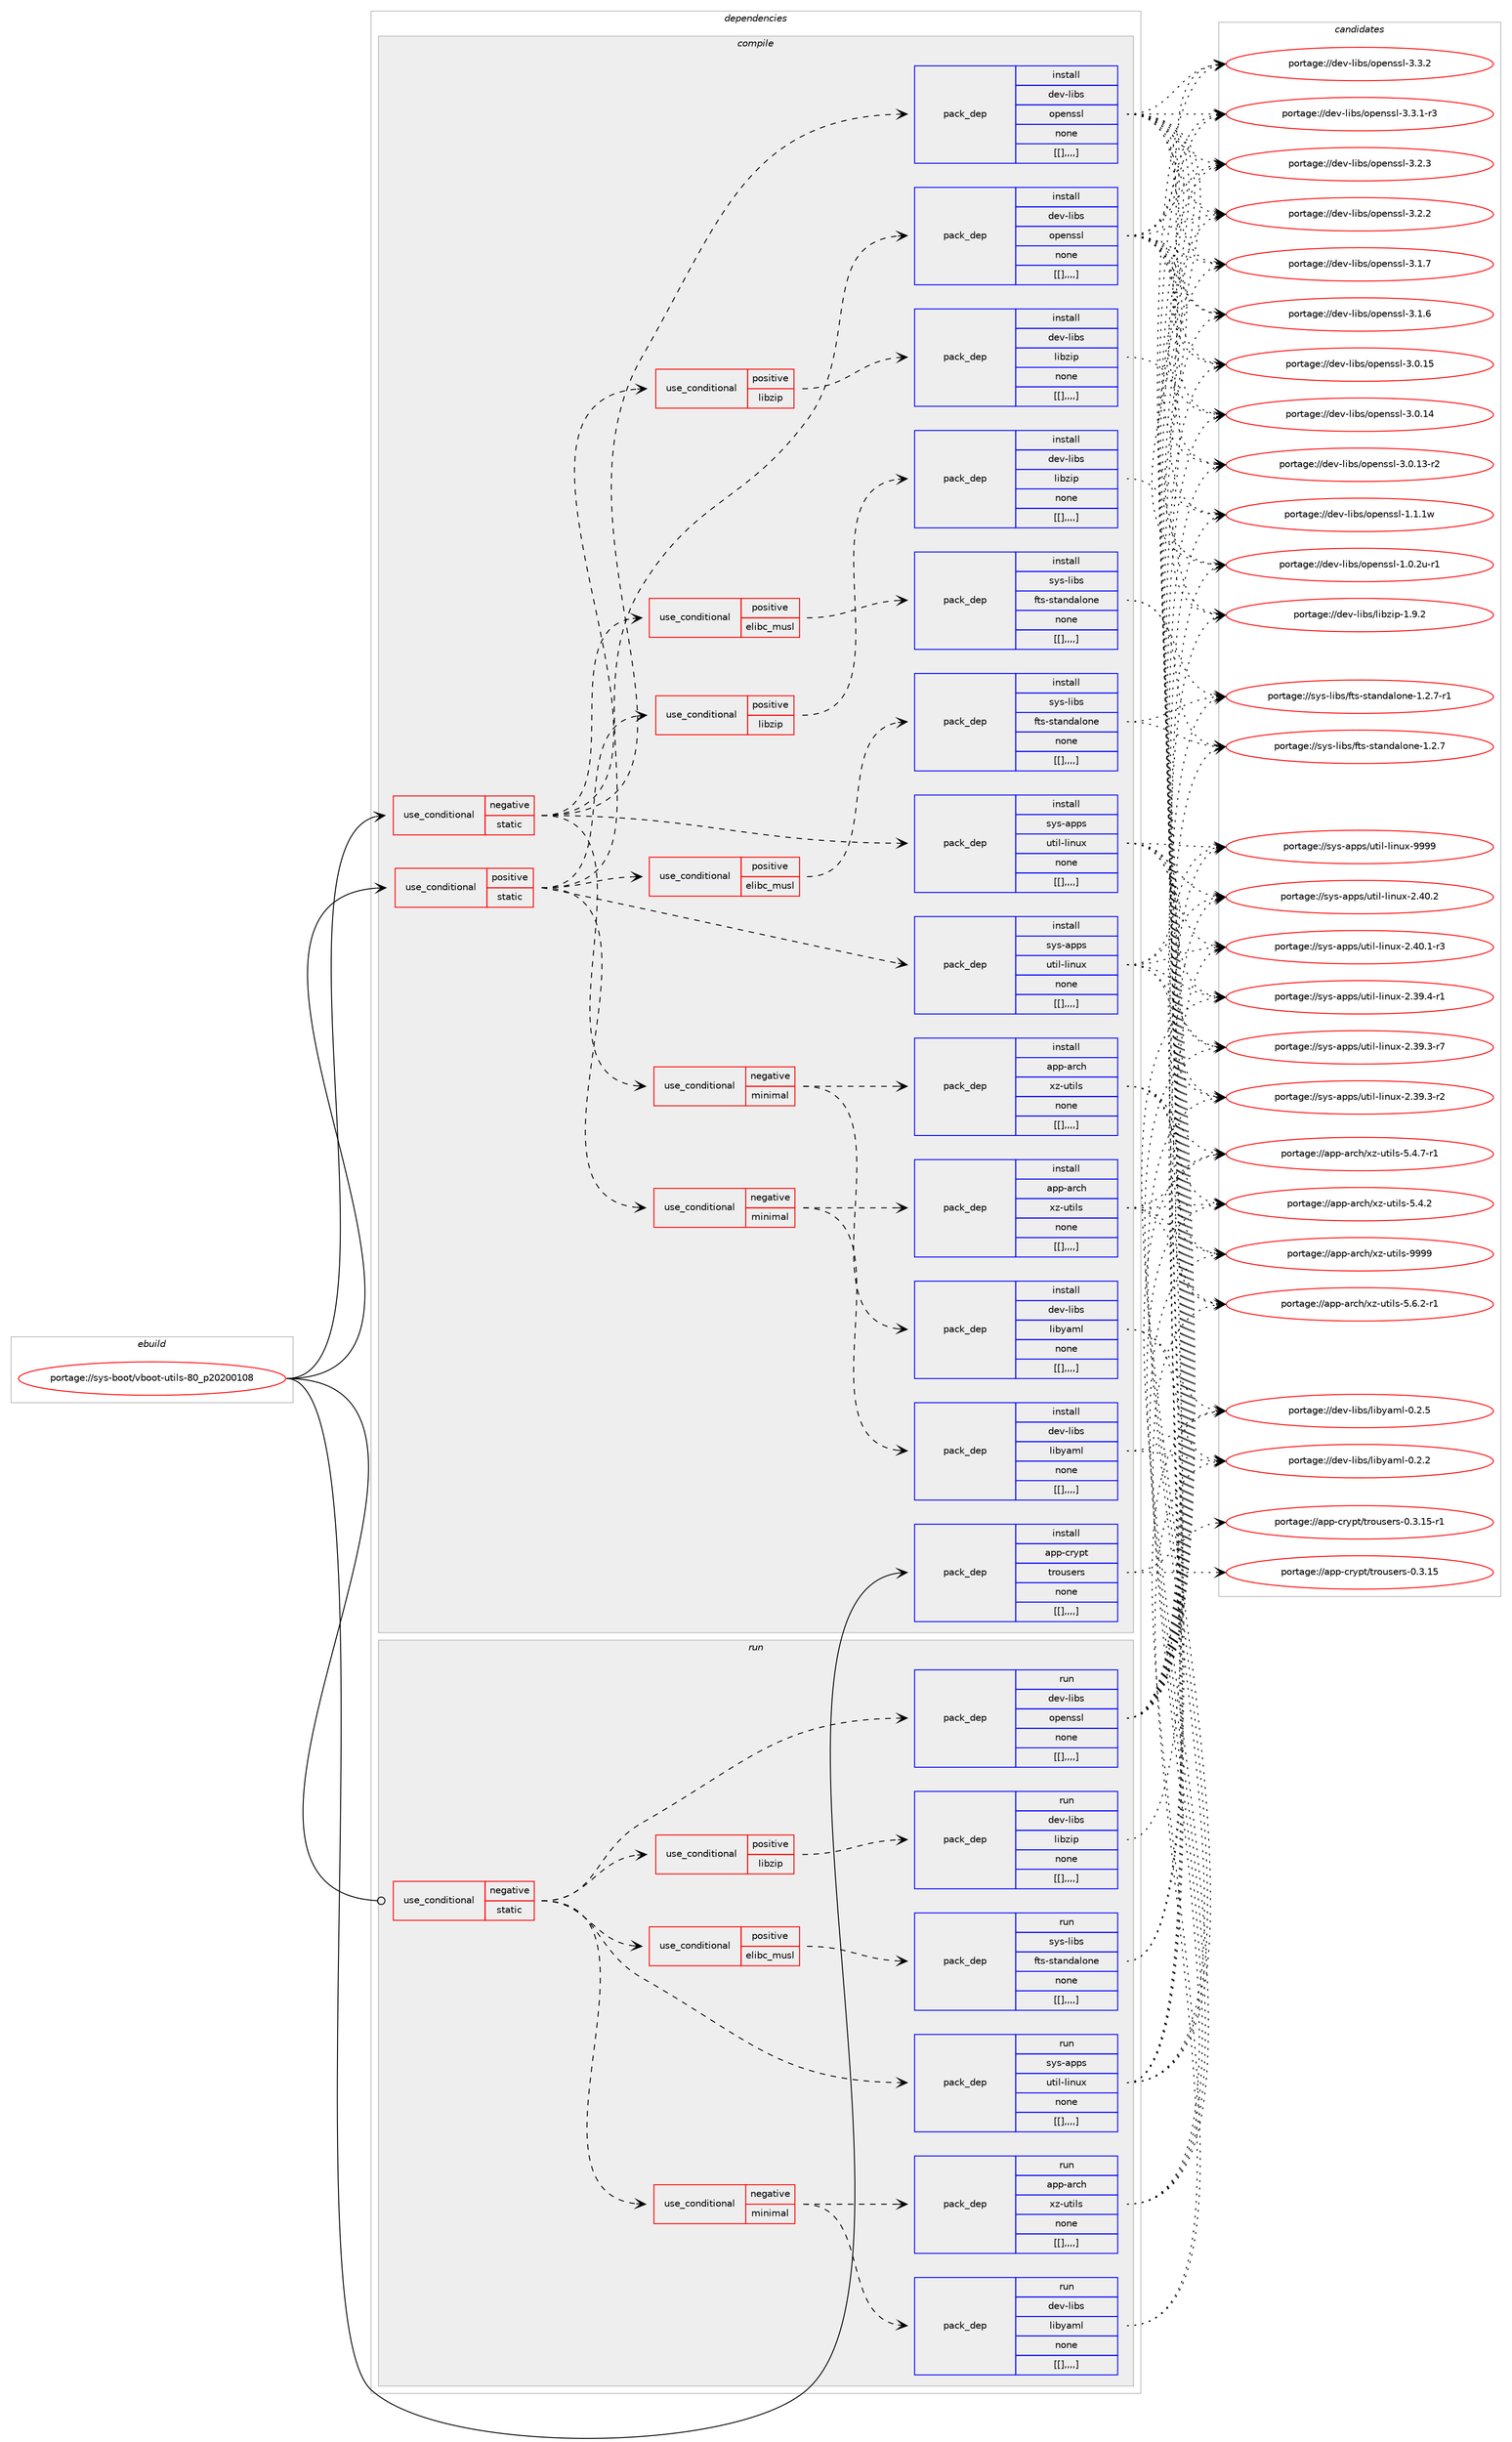 digraph prolog {

# *************
# Graph options
# *************

newrank=true;
concentrate=true;
compound=true;
graph [rankdir=LR,fontname=Helvetica,fontsize=10,ranksep=1.5];#, ranksep=2.5, nodesep=0.2];
edge  [arrowhead=vee];
node  [fontname=Helvetica,fontsize=10];

# **********
# The ebuild
# **********

subgraph cluster_leftcol {
color=gray;
label=<<i>ebuild</i>>;
id [label="portage://sys-boot/vboot-utils-80_p20200108", color=red, width=4, href="../sys-boot/vboot-utils-80_p20200108.svg"];
}

# ****************
# The dependencies
# ****************

subgraph cluster_midcol {
color=gray;
label=<<i>dependencies</i>>;
subgraph cluster_compile {
fillcolor="#eeeeee";
style=filled;
label=<<i>compile</i>>;
subgraph cond118277 {
dependency440549 [label=<<TABLE BORDER="0" CELLBORDER="1" CELLSPACING="0" CELLPADDING="4"><TR><TD ROWSPAN="3" CELLPADDING="10">use_conditional</TD></TR><TR><TD>negative</TD></TR><TR><TD>static</TD></TR></TABLE>>, shape=none, color=red];
subgraph cond118278 {
dependency440550 [label=<<TABLE BORDER="0" CELLBORDER="1" CELLSPACING="0" CELLPADDING="4"><TR><TD ROWSPAN="3" CELLPADDING="10">use_conditional</TD></TR><TR><TD>positive</TD></TR><TR><TD>elibc_musl</TD></TR></TABLE>>, shape=none, color=red];
subgraph pack319311 {
dependency440551 [label=<<TABLE BORDER="0" CELLBORDER="1" CELLSPACING="0" CELLPADDING="4" WIDTH="220"><TR><TD ROWSPAN="6" CELLPADDING="30">pack_dep</TD></TR><TR><TD WIDTH="110">install</TD></TR><TR><TD>sys-libs</TD></TR><TR><TD>fts-standalone</TD></TR><TR><TD>none</TD></TR><TR><TD>[[],,,,]</TD></TR></TABLE>>, shape=none, color=blue];
}
dependency440550:e -> dependency440551:w [weight=20,style="dashed",arrowhead="vee"];
}
dependency440549:e -> dependency440550:w [weight=20,style="dashed",arrowhead="vee"];
subgraph pack319312 {
dependency440552 [label=<<TABLE BORDER="0" CELLBORDER="1" CELLSPACING="0" CELLPADDING="4" WIDTH="220"><TR><TD ROWSPAN="6" CELLPADDING="30">pack_dep</TD></TR><TR><TD WIDTH="110">install</TD></TR><TR><TD>dev-libs</TD></TR><TR><TD>openssl</TD></TR><TR><TD>none</TD></TR><TR><TD>[[],,,,]</TD></TR></TABLE>>, shape=none, color=blue];
}
dependency440549:e -> dependency440552:w [weight=20,style="dashed",arrowhead="vee"];
subgraph cond118279 {
dependency440553 [label=<<TABLE BORDER="0" CELLBORDER="1" CELLSPACING="0" CELLPADDING="4"><TR><TD ROWSPAN="3" CELLPADDING="10">use_conditional</TD></TR><TR><TD>positive</TD></TR><TR><TD>libzip</TD></TR></TABLE>>, shape=none, color=red];
subgraph pack319313 {
dependency440554 [label=<<TABLE BORDER="0" CELLBORDER="1" CELLSPACING="0" CELLPADDING="4" WIDTH="220"><TR><TD ROWSPAN="6" CELLPADDING="30">pack_dep</TD></TR><TR><TD WIDTH="110">install</TD></TR><TR><TD>dev-libs</TD></TR><TR><TD>libzip</TD></TR><TR><TD>none</TD></TR><TR><TD>[[],,,,]</TD></TR></TABLE>>, shape=none, color=blue];
}
dependency440553:e -> dependency440554:w [weight=20,style="dashed",arrowhead="vee"];
}
dependency440549:e -> dependency440553:w [weight=20,style="dashed",arrowhead="vee"];
subgraph pack319314 {
dependency440555 [label=<<TABLE BORDER="0" CELLBORDER="1" CELLSPACING="0" CELLPADDING="4" WIDTH="220"><TR><TD ROWSPAN="6" CELLPADDING="30">pack_dep</TD></TR><TR><TD WIDTH="110">install</TD></TR><TR><TD>sys-apps</TD></TR><TR><TD>util-linux</TD></TR><TR><TD>none</TD></TR><TR><TD>[[],,,,]</TD></TR></TABLE>>, shape=none, color=blue];
}
dependency440549:e -> dependency440555:w [weight=20,style="dashed",arrowhead="vee"];
subgraph cond118280 {
dependency440556 [label=<<TABLE BORDER="0" CELLBORDER="1" CELLSPACING="0" CELLPADDING="4"><TR><TD ROWSPAN="3" CELLPADDING="10">use_conditional</TD></TR><TR><TD>negative</TD></TR><TR><TD>minimal</TD></TR></TABLE>>, shape=none, color=red];
subgraph pack319315 {
dependency440557 [label=<<TABLE BORDER="0" CELLBORDER="1" CELLSPACING="0" CELLPADDING="4" WIDTH="220"><TR><TD ROWSPAN="6" CELLPADDING="30">pack_dep</TD></TR><TR><TD WIDTH="110">install</TD></TR><TR><TD>dev-libs</TD></TR><TR><TD>libyaml</TD></TR><TR><TD>none</TD></TR><TR><TD>[[],,,,]</TD></TR></TABLE>>, shape=none, color=blue];
}
dependency440556:e -> dependency440557:w [weight=20,style="dashed",arrowhead="vee"];
subgraph pack319316 {
dependency440558 [label=<<TABLE BORDER="0" CELLBORDER="1" CELLSPACING="0" CELLPADDING="4" WIDTH="220"><TR><TD ROWSPAN="6" CELLPADDING="30">pack_dep</TD></TR><TR><TD WIDTH="110">install</TD></TR><TR><TD>app-arch</TD></TR><TR><TD>xz-utils</TD></TR><TR><TD>none</TD></TR><TR><TD>[[],,,,]</TD></TR></TABLE>>, shape=none, color=blue];
}
dependency440556:e -> dependency440558:w [weight=20,style="dashed",arrowhead="vee"];
}
dependency440549:e -> dependency440556:w [weight=20,style="dashed",arrowhead="vee"];
}
id:e -> dependency440549:w [weight=20,style="solid",arrowhead="vee"];
subgraph cond118281 {
dependency440559 [label=<<TABLE BORDER="0" CELLBORDER="1" CELLSPACING="0" CELLPADDING="4"><TR><TD ROWSPAN="3" CELLPADDING="10">use_conditional</TD></TR><TR><TD>positive</TD></TR><TR><TD>static</TD></TR></TABLE>>, shape=none, color=red];
subgraph cond118282 {
dependency440560 [label=<<TABLE BORDER="0" CELLBORDER="1" CELLSPACING="0" CELLPADDING="4"><TR><TD ROWSPAN="3" CELLPADDING="10">use_conditional</TD></TR><TR><TD>positive</TD></TR><TR><TD>elibc_musl</TD></TR></TABLE>>, shape=none, color=red];
subgraph pack319317 {
dependency440561 [label=<<TABLE BORDER="0" CELLBORDER="1" CELLSPACING="0" CELLPADDING="4" WIDTH="220"><TR><TD ROWSPAN="6" CELLPADDING="30">pack_dep</TD></TR><TR><TD WIDTH="110">install</TD></TR><TR><TD>sys-libs</TD></TR><TR><TD>fts-standalone</TD></TR><TR><TD>none</TD></TR><TR><TD>[[],,,,]</TD></TR></TABLE>>, shape=none, color=blue];
}
dependency440560:e -> dependency440561:w [weight=20,style="dashed",arrowhead="vee"];
}
dependency440559:e -> dependency440560:w [weight=20,style="dashed",arrowhead="vee"];
subgraph pack319318 {
dependency440562 [label=<<TABLE BORDER="0" CELLBORDER="1" CELLSPACING="0" CELLPADDING="4" WIDTH="220"><TR><TD ROWSPAN="6" CELLPADDING="30">pack_dep</TD></TR><TR><TD WIDTH="110">install</TD></TR><TR><TD>dev-libs</TD></TR><TR><TD>openssl</TD></TR><TR><TD>none</TD></TR><TR><TD>[[],,,,]</TD></TR></TABLE>>, shape=none, color=blue];
}
dependency440559:e -> dependency440562:w [weight=20,style="dashed",arrowhead="vee"];
subgraph cond118283 {
dependency440563 [label=<<TABLE BORDER="0" CELLBORDER="1" CELLSPACING="0" CELLPADDING="4"><TR><TD ROWSPAN="3" CELLPADDING="10">use_conditional</TD></TR><TR><TD>positive</TD></TR><TR><TD>libzip</TD></TR></TABLE>>, shape=none, color=red];
subgraph pack319319 {
dependency440564 [label=<<TABLE BORDER="0" CELLBORDER="1" CELLSPACING="0" CELLPADDING="4" WIDTH="220"><TR><TD ROWSPAN="6" CELLPADDING="30">pack_dep</TD></TR><TR><TD WIDTH="110">install</TD></TR><TR><TD>dev-libs</TD></TR><TR><TD>libzip</TD></TR><TR><TD>none</TD></TR><TR><TD>[[],,,,]</TD></TR></TABLE>>, shape=none, color=blue];
}
dependency440563:e -> dependency440564:w [weight=20,style="dashed",arrowhead="vee"];
}
dependency440559:e -> dependency440563:w [weight=20,style="dashed",arrowhead="vee"];
subgraph pack319320 {
dependency440565 [label=<<TABLE BORDER="0" CELLBORDER="1" CELLSPACING="0" CELLPADDING="4" WIDTH="220"><TR><TD ROWSPAN="6" CELLPADDING="30">pack_dep</TD></TR><TR><TD WIDTH="110">install</TD></TR><TR><TD>sys-apps</TD></TR><TR><TD>util-linux</TD></TR><TR><TD>none</TD></TR><TR><TD>[[],,,,]</TD></TR></TABLE>>, shape=none, color=blue];
}
dependency440559:e -> dependency440565:w [weight=20,style="dashed",arrowhead="vee"];
subgraph cond118284 {
dependency440566 [label=<<TABLE BORDER="0" CELLBORDER="1" CELLSPACING="0" CELLPADDING="4"><TR><TD ROWSPAN="3" CELLPADDING="10">use_conditional</TD></TR><TR><TD>negative</TD></TR><TR><TD>minimal</TD></TR></TABLE>>, shape=none, color=red];
subgraph pack319321 {
dependency440567 [label=<<TABLE BORDER="0" CELLBORDER="1" CELLSPACING="0" CELLPADDING="4" WIDTH="220"><TR><TD ROWSPAN="6" CELLPADDING="30">pack_dep</TD></TR><TR><TD WIDTH="110">install</TD></TR><TR><TD>dev-libs</TD></TR><TR><TD>libyaml</TD></TR><TR><TD>none</TD></TR><TR><TD>[[],,,,]</TD></TR></TABLE>>, shape=none, color=blue];
}
dependency440566:e -> dependency440567:w [weight=20,style="dashed",arrowhead="vee"];
subgraph pack319322 {
dependency440568 [label=<<TABLE BORDER="0" CELLBORDER="1" CELLSPACING="0" CELLPADDING="4" WIDTH="220"><TR><TD ROWSPAN="6" CELLPADDING="30">pack_dep</TD></TR><TR><TD WIDTH="110">install</TD></TR><TR><TD>app-arch</TD></TR><TR><TD>xz-utils</TD></TR><TR><TD>none</TD></TR><TR><TD>[[],,,,]</TD></TR></TABLE>>, shape=none, color=blue];
}
dependency440566:e -> dependency440568:w [weight=20,style="dashed",arrowhead="vee"];
}
dependency440559:e -> dependency440566:w [weight=20,style="dashed",arrowhead="vee"];
}
id:e -> dependency440559:w [weight=20,style="solid",arrowhead="vee"];
subgraph pack319323 {
dependency440569 [label=<<TABLE BORDER="0" CELLBORDER="1" CELLSPACING="0" CELLPADDING="4" WIDTH="220"><TR><TD ROWSPAN="6" CELLPADDING="30">pack_dep</TD></TR><TR><TD WIDTH="110">install</TD></TR><TR><TD>app-crypt</TD></TR><TR><TD>trousers</TD></TR><TR><TD>none</TD></TR><TR><TD>[[],,,,]</TD></TR></TABLE>>, shape=none, color=blue];
}
id:e -> dependency440569:w [weight=20,style="solid",arrowhead="vee"];
}
subgraph cluster_compileandrun {
fillcolor="#eeeeee";
style=filled;
label=<<i>compile and run</i>>;
}
subgraph cluster_run {
fillcolor="#eeeeee";
style=filled;
label=<<i>run</i>>;
subgraph cond118285 {
dependency440570 [label=<<TABLE BORDER="0" CELLBORDER="1" CELLSPACING="0" CELLPADDING="4"><TR><TD ROWSPAN="3" CELLPADDING="10">use_conditional</TD></TR><TR><TD>negative</TD></TR><TR><TD>static</TD></TR></TABLE>>, shape=none, color=red];
subgraph cond118286 {
dependency440571 [label=<<TABLE BORDER="0" CELLBORDER="1" CELLSPACING="0" CELLPADDING="4"><TR><TD ROWSPAN="3" CELLPADDING="10">use_conditional</TD></TR><TR><TD>positive</TD></TR><TR><TD>elibc_musl</TD></TR></TABLE>>, shape=none, color=red];
subgraph pack319324 {
dependency440572 [label=<<TABLE BORDER="0" CELLBORDER="1" CELLSPACING="0" CELLPADDING="4" WIDTH="220"><TR><TD ROWSPAN="6" CELLPADDING="30">pack_dep</TD></TR><TR><TD WIDTH="110">run</TD></TR><TR><TD>sys-libs</TD></TR><TR><TD>fts-standalone</TD></TR><TR><TD>none</TD></TR><TR><TD>[[],,,,]</TD></TR></TABLE>>, shape=none, color=blue];
}
dependency440571:e -> dependency440572:w [weight=20,style="dashed",arrowhead="vee"];
}
dependency440570:e -> dependency440571:w [weight=20,style="dashed",arrowhead="vee"];
subgraph pack319325 {
dependency440573 [label=<<TABLE BORDER="0" CELLBORDER="1" CELLSPACING="0" CELLPADDING="4" WIDTH="220"><TR><TD ROWSPAN="6" CELLPADDING="30">pack_dep</TD></TR><TR><TD WIDTH="110">run</TD></TR><TR><TD>dev-libs</TD></TR><TR><TD>openssl</TD></TR><TR><TD>none</TD></TR><TR><TD>[[],,,,]</TD></TR></TABLE>>, shape=none, color=blue];
}
dependency440570:e -> dependency440573:w [weight=20,style="dashed",arrowhead="vee"];
subgraph cond118287 {
dependency440574 [label=<<TABLE BORDER="0" CELLBORDER="1" CELLSPACING="0" CELLPADDING="4"><TR><TD ROWSPAN="3" CELLPADDING="10">use_conditional</TD></TR><TR><TD>positive</TD></TR><TR><TD>libzip</TD></TR></TABLE>>, shape=none, color=red];
subgraph pack319326 {
dependency440575 [label=<<TABLE BORDER="0" CELLBORDER="1" CELLSPACING="0" CELLPADDING="4" WIDTH="220"><TR><TD ROWSPAN="6" CELLPADDING="30">pack_dep</TD></TR><TR><TD WIDTH="110">run</TD></TR><TR><TD>dev-libs</TD></TR><TR><TD>libzip</TD></TR><TR><TD>none</TD></TR><TR><TD>[[],,,,]</TD></TR></TABLE>>, shape=none, color=blue];
}
dependency440574:e -> dependency440575:w [weight=20,style="dashed",arrowhead="vee"];
}
dependency440570:e -> dependency440574:w [weight=20,style="dashed",arrowhead="vee"];
subgraph pack319327 {
dependency440576 [label=<<TABLE BORDER="0" CELLBORDER="1" CELLSPACING="0" CELLPADDING="4" WIDTH="220"><TR><TD ROWSPAN="6" CELLPADDING="30">pack_dep</TD></TR><TR><TD WIDTH="110">run</TD></TR><TR><TD>sys-apps</TD></TR><TR><TD>util-linux</TD></TR><TR><TD>none</TD></TR><TR><TD>[[],,,,]</TD></TR></TABLE>>, shape=none, color=blue];
}
dependency440570:e -> dependency440576:w [weight=20,style="dashed",arrowhead="vee"];
subgraph cond118288 {
dependency440577 [label=<<TABLE BORDER="0" CELLBORDER="1" CELLSPACING="0" CELLPADDING="4"><TR><TD ROWSPAN="3" CELLPADDING="10">use_conditional</TD></TR><TR><TD>negative</TD></TR><TR><TD>minimal</TD></TR></TABLE>>, shape=none, color=red];
subgraph pack319328 {
dependency440578 [label=<<TABLE BORDER="0" CELLBORDER="1" CELLSPACING="0" CELLPADDING="4" WIDTH="220"><TR><TD ROWSPAN="6" CELLPADDING="30">pack_dep</TD></TR><TR><TD WIDTH="110">run</TD></TR><TR><TD>dev-libs</TD></TR><TR><TD>libyaml</TD></TR><TR><TD>none</TD></TR><TR><TD>[[],,,,]</TD></TR></TABLE>>, shape=none, color=blue];
}
dependency440577:e -> dependency440578:w [weight=20,style="dashed",arrowhead="vee"];
subgraph pack319329 {
dependency440579 [label=<<TABLE BORDER="0" CELLBORDER="1" CELLSPACING="0" CELLPADDING="4" WIDTH="220"><TR><TD ROWSPAN="6" CELLPADDING="30">pack_dep</TD></TR><TR><TD WIDTH="110">run</TD></TR><TR><TD>app-arch</TD></TR><TR><TD>xz-utils</TD></TR><TR><TD>none</TD></TR><TR><TD>[[],,,,]</TD></TR></TABLE>>, shape=none, color=blue];
}
dependency440577:e -> dependency440579:w [weight=20,style="dashed",arrowhead="vee"];
}
dependency440570:e -> dependency440577:w [weight=20,style="dashed",arrowhead="vee"];
}
id:e -> dependency440570:w [weight=20,style="solid",arrowhead="odot"];
}
}

# **************
# The candidates
# **************

subgraph cluster_choices {
rank=same;
color=gray;
label=<<i>candidates</i>>;

subgraph choice319311 {
color=black;
nodesep=1;
choice1151211154510810598115471021161154511511697110100971081111101014549465046554511449 [label="portage://sys-libs/fts-standalone-1.2.7-r1", color=red, width=4,href="../sys-libs/fts-standalone-1.2.7-r1.svg"];
choice115121115451081059811547102116115451151169711010097108111110101454946504655 [label="portage://sys-libs/fts-standalone-1.2.7", color=red, width=4,href="../sys-libs/fts-standalone-1.2.7.svg"];
dependency440551:e -> choice1151211154510810598115471021161154511511697110100971081111101014549465046554511449:w [style=dotted,weight="100"];
dependency440551:e -> choice115121115451081059811547102116115451151169711010097108111110101454946504655:w [style=dotted,weight="100"];
}
subgraph choice319312 {
color=black;
nodesep=1;
choice100101118451081059811547111112101110115115108455146514650 [label="portage://dev-libs/openssl-3.3.2", color=red, width=4,href="../dev-libs/openssl-3.3.2.svg"];
choice1001011184510810598115471111121011101151151084551465146494511451 [label="portage://dev-libs/openssl-3.3.1-r3", color=red, width=4,href="../dev-libs/openssl-3.3.1-r3.svg"];
choice100101118451081059811547111112101110115115108455146504651 [label="portage://dev-libs/openssl-3.2.3", color=red, width=4,href="../dev-libs/openssl-3.2.3.svg"];
choice100101118451081059811547111112101110115115108455146504650 [label="portage://dev-libs/openssl-3.2.2", color=red, width=4,href="../dev-libs/openssl-3.2.2.svg"];
choice100101118451081059811547111112101110115115108455146494655 [label="portage://dev-libs/openssl-3.1.7", color=red, width=4,href="../dev-libs/openssl-3.1.7.svg"];
choice100101118451081059811547111112101110115115108455146494654 [label="portage://dev-libs/openssl-3.1.6", color=red, width=4,href="../dev-libs/openssl-3.1.6.svg"];
choice10010111845108105981154711111210111011511510845514648464953 [label="portage://dev-libs/openssl-3.0.15", color=red, width=4,href="../dev-libs/openssl-3.0.15.svg"];
choice10010111845108105981154711111210111011511510845514648464952 [label="portage://dev-libs/openssl-3.0.14", color=red, width=4,href="../dev-libs/openssl-3.0.14.svg"];
choice100101118451081059811547111112101110115115108455146484649514511450 [label="portage://dev-libs/openssl-3.0.13-r2", color=red, width=4,href="../dev-libs/openssl-3.0.13-r2.svg"];
choice100101118451081059811547111112101110115115108454946494649119 [label="portage://dev-libs/openssl-1.1.1w", color=red, width=4,href="../dev-libs/openssl-1.1.1w.svg"];
choice1001011184510810598115471111121011101151151084549464846501174511449 [label="portage://dev-libs/openssl-1.0.2u-r1", color=red, width=4,href="../dev-libs/openssl-1.0.2u-r1.svg"];
dependency440552:e -> choice100101118451081059811547111112101110115115108455146514650:w [style=dotted,weight="100"];
dependency440552:e -> choice1001011184510810598115471111121011101151151084551465146494511451:w [style=dotted,weight="100"];
dependency440552:e -> choice100101118451081059811547111112101110115115108455146504651:w [style=dotted,weight="100"];
dependency440552:e -> choice100101118451081059811547111112101110115115108455146504650:w [style=dotted,weight="100"];
dependency440552:e -> choice100101118451081059811547111112101110115115108455146494655:w [style=dotted,weight="100"];
dependency440552:e -> choice100101118451081059811547111112101110115115108455146494654:w [style=dotted,weight="100"];
dependency440552:e -> choice10010111845108105981154711111210111011511510845514648464953:w [style=dotted,weight="100"];
dependency440552:e -> choice10010111845108105981154711111210111011511510845514648464952:w [style=dotted,weight="100"];
dependency440552:e -> choice100101118451081059811547111112101110115115108455146484649514511450:w [style=dotted,weight="100"];
dependency440552:e -> choice100101118451081059811547111112101110115115108454946494649119:w [style=dotted,weight="100"];
dependency440552:e -> choice1001011184510810598115471111121011101151151084549464846501174511449:w [style=dotted,weight="100"];
}
subgraph choice319313 {
color=black;
nodesep=1;
choice10010111845108105981154710810598122105112454946574650 [label="portage://dev-libs/libzip-1.9.2", color=red, width=4,href="../dev-libs/libzip-1.9.2.svg"];
dependency440554:e -> choice10010111845108105981154710810598122105112454946574650:w [style=dotted,weight="100"];
}
subgraph choice319314 {
color=black;
nodesep=1;
choice115121115459711211211547117116105108451081051101171204557575757 [label="portage://sys-apps/util-linux-9999", color=red, width=4,href="../sys-apps/util-linux-9999.svg"];
choice1151211154597112112115471171161051084510810511011712045504652484650 [label="portage://sys-apps/util-linux-2.40.2", color=red, width=4,href="../sys-apps/util-linux-2.40.2.svg"];
choice11512111545971121121154711711610510845108105110117120455046524846494511451 [label="portage://sys-apps/util-linux-2.40.1-r3", color=red, width=4,href="../sys-apps/util-linux-2.40.1-r3.svg"];
choice11512111545971121121154711711610510845108105110117120455046515746524511449 [label="portage://sys-apps/util-linux-2.39.4-r1", color=red, width=4,href="../sys-apps/util-linux-2.39.4-r1.svg"];
choice11512111545971121121154711711610510845108105110117120455046515746514511455 [label="portage://sys-apps/util-linux-2.39.3-r7", color=red, width=4,href="../sys-apps/util-linux-2.39.3-r7.svg"];
choice11512111545971121121154711711610510845108105110117120455046515746514511450 [label="portage://sys-apps/util-linux-2.39.3-r2", color=red, width=4,href="../sys-apps/util-linux-2.39.3-r2.svg"];
dependency440555:e -> choice115121115459711211211547117116105108451081051101171204557575757:w [style=dotted,weight="100"];
dependency440555:e -> choice1151211154597112112115471171161051084510810511011712045504652484650:w [style=dotted,weight="100"];
dependency440555:e -> choice11512111545971121121154711711610510845108105110117120455046524846494511451:w [style=dotted,weight="100"];
dependency440555:e -> choice11512111545971121121154711711610510845108105110117120455046515746524511449:w [style=dotted,weight="100"];
dependency440555:e -> choice11512111545971121121154711711610510845108105110117120455046515746514511455:w [style=dotted,weight="100"];
dependency440555:e -> choice11512111545971121121154711711610510845108105110117120455046515746514511450:w [style=dotted,weight="100"];
}
subgraph choice319315 {
color=black;
nodesep=1;
choice1001011184510810598115471081059812197109108454846504653 [label="portage://dev-libs/libyaml-0.2.5", color=red, width=4,href="../dev-libs/libyaml-0.2.5.svg"];
choice1001011184510810598115471081059812197109108454846504650 [label="portage://dev-libs/libyaml-0.2.2", color=red, width=4,href="../dev-libs/libyaml-0.2.2.svg"];
dependency440557:e -> choice1001011184510810598115471081059812197109108454846504653:w [style=dotted,weight="100"];
dependency440557:e -> choice1001011184510810598115471081059812197109108454846504650:w [style=dotted,weight="100"];
}
subgraph choice319316 {
color=black;
nodesep=1;
choice9711211245971149910447120122451171161051081154557575757 [label="portage://app-arch/xz-utils-9999", color=red, width=4,href="../app-arch/xz-utils-9999.svg"];
choice9711211245971149910447120122451171161051081154553465446504511449 [label="portage://app-arch/xz-utils-5.6.2-r1", color=red, width=4,href="../app-arch/xz-utils-5.6.2-r1.svg"];
choice9711211245971149910447120122451171161051081154553465246554511449 [label="portage://app-arch/xz-utils-5.4.7-r1", color=red, width=4,href="../app-arch/xz-utils-5.4.7-r1.svg"];
choice971121124597114991044712012245117116105108115455346524650 [label="portage://app-arch/xz-utils-5.4.2", color=red, width=4,href="../app-arch/xz-utils-5.4.2.svg"];
dependency440558:e -> choice9711211245971149910447120122451171161051081154557575757:w [style=dotted,weight="100"];
dependency440558:e -> choice9711211245971149910447120122451171161051081154553465446504511449:w [style=dotted,weight="100"];
dependency440558:e -> choice9711211245971149910447120122451171161051081154553465246554511449:w [style=dotted,weight="100"];
dependency440558:e -> choice971121124597114991044712012245117116105108115455346524650:w [style=dotted,weight="100"];
}
subgraph choice319317 {
color=black;
nodesep=1;
choice1151211154510810598115471021161154511511697110100971081111101014549465046554511449 [label="portage://sys-libs/fts-standalone-1.2.7-r1", color=red, width=4,href="../sys-libs/fts-standalone-1.2.7-r1.svg"];
choice115121115451081059811547102116115451151169711010097108111110101454946504655 [label="portage://sys-libs/fts-standalone-1.2.7", color=red, width=4,href="../sys-libs/fts-standalone-1.2.7.svg"];
dependency440561:e -> choice1151211154510810598115471021161154511511697110100971081111101014549465046554511449:w [style=dotted,weight="100"];
dependency440561:e -> choice115121115451081059811547102116115451151169711010097108111110101454946504655:w [style=dotted,weight="100"];
}
subgraph choice319318 {
color=black;
nodesep=1;
choice100101118451081059811547111112101110115115108455146514650 [label="portage://dev-libs/openssl-3.3.2", color=red, width=4,href="../dev-libs/openssl-3.3.2.svg"];
choice1001011184510810598115471111121011101151151084551465146494511451 [label="portage://dev-libs/openssl-3.3.1-r3", color=red, width=4,href="../dev-libs/openssl-3.3.1-r3.svg"];
choice100101118451081059811547111112101110115115108455146504651 [label="portage://dev-libs/openssl-3.2.3", color=red, width=4,href="../dev-libs/openssl-3.2.3.svg"];
choice100101118451081059811547111112101110115115108455146504650 [label="portage://dev-libs/openssl-3.2.2", color=red, width=4,href="../dev-libs/openssl-3.2.2.svg"];
choice100101118451081059811547111112101110115115108455146494655 [label="portage://dev-libs/openssl-3.1.7", color=red, width=4,href="../dev-libs/openssl-3.1.7.svg"];
choice100101118451081059811547111112101110115115108455146494654 [label="portage://dev-libs/openssl-3.1.6", color=red, width=4,href="../dev-libs/openssl-3.1.6.svg"];
choice10010111845108105981154711111210111011511510845514648464953 [label="portage://dev-libs/openssl-3.0.15", color=red, width=4,href="../dev-libs/openssl-3.0.15.svg"];
choice10010111845108105981154711111210111011511510845514648464952 [label="portage://dev-libs/openssl-3.0.14", color=red, width=4,href="../dev-libs/openssl-3.0.14.svg"];
choice100101118451081059811547111112101110115115108455146484649514511450 [label="portage://dev-libs/openssl-3.0.13-r2", color=red, width=4,href="../dev-libs/openssl-3.0.13-r2.svg"];
choice100101118451081059811547111112101110115115108454946494649119 [label="portage://dev-libs/openssl-1.1.1w", color=red, width=4,href="../dev-libs/openssl-1.1.1w.svg"];
choice1001011184510810598115471111121011101151151084549464846501174511449 [label="portage://dev-libs/openssl-1.0.2u-r1", color=red, width=4,href="../dev-libs/openssl-1.0.2u-r1.svg"];
dependency440562:e -> choice100101118451081059811547111112101110115115108455146514650:w [style=dotted,weight="100"];
dependency440562:e -> choice1001011184510810598115471111121011101151151084551465146494511451:w [style=dotted,weight="100"];
dependency440562:e -> choice100101118451081059811547111112101110115115108455146504651:w [style=dotted,weight="100"];
dependency440562:e -> choice100101118451081059811547111112101110115115108455146504650:w [style=dotted,weight="100"];
dependency440562:e -> choice100101118451081059811547111112101110115115108455146494655:w [style=dotted,weight="100"];
dependency440562:e -> choice100101118451081059811547111112101110115115108455146494654:w [style=dotted,weight="100"];
dependency440562:e -> choice10010111845108105981154711111210111011511510845514648464953:w [style=dotted,weight="100"];
dependency440562:e -> choice10010111845108105981154711111210111011511510845514648464952:w [style=dotted,weight="100"];
dependency440562:e -> choice100101118451081059811547111112101110115115108455146484649514511450:w [style=dotted,weight="100"];
dependency440562:e -> choice100101118451081059811547111112101110115115108454946494649119:w [style=dotted,weight="100"];
dependency440562:e -> choice1001011184510810598115471111121011101151151084549464846501174511449:w [style=dotted,weight="100"];
}
subgraph choice319319 {
color=black;
nodesep=1;
choice10010111845108105981154710810598122105112454946574650 [label="portage://dev-libs/libzip-1.9.2", color=red, width=4,href="../dev-libs/libzip-1.9.2.svg"];
dependency440564:e -> choice10010111845108105981154710810598122105112454946574650:w [style=dotted,weight="100"];
}
subgraph choice319320 {
color=black;
nodesep=1;
choice115121115459711211211547117116105108451081051101171204557575757 [label="portage://sys-apps/util-linux-9999", color=red, width=4,href="../sys-apps/util-linux-9999.svg"];
choice1151211154597112112115471171161051084510810511011712045504652484650 [label="portage://sys-apps/util-linux-2.40.2", color=red, width=4,href="../sys-apps/util-linux-2.40.2.svg"];
choice11512111545971121121154711711610510845108105110117120455046524846494511451 [label="portage://sys-apps/util-linux-2.40.1-r3", color=red, width=4,href="../sys-apps/util-linux-2.40.1-r3.svg"];
choice11512111545971121121154711711610510845108105110117120455046515746524511449 [label="portage://sys-apps/util-linux-2.39.4-r1", color=red, width=4,href="../sys-apps/util-linux-2.39.4-r1.svg"];
choice11512111545971121121154711711610510845108105110117120455046515746514511455 [label="portage://sys-apps/util-linux-2.39.3-r7", color=red, width=4,href="../sys-apps/util-linux-2.39.3-r7.svg"];
choice11512111545971121121154711711610510845108105110117120455046515746514511450 [label="portage://sys-apps/util-linux-2.39.3-r2", color=red, width=4,href="../sys-apps/util-linux-2.39.3-r2.svg"];
dependency440565:e -> choice115121115459711211211547117116105108451081051101171204557575757:w [style=dotted,weight="100"];
dependency440565:e -> choice1151211154597112112115471171161051084510810511011712045504652484650:w [style=dotted,weight="100"];
dependency440565:e -> choice11512111545971121121154711711610510845108105110117120455046524846494511451:w [style=dotted,weight="100"];
dependency440565:e -> choice11512111545971121121154711711610510845108105110117120455046515746524511449:w [style=dotted,weight="100"];
dependency440565:e -> choice11512111545971121121154711711610510845108105110117120455046515746514511455:w [style=dotted,weight="100"];
dependency440565:e -> choice11512111545971121121154711711610510845108105110117120455046515746514511450:w [style=dotted,weight="100"];
}
subgraph choice319321 {
color=black;
nodesep=1;
choice1001011184510810598115471081059812197109108454846504653 [label="portage://dev-libs/libyaml-0.2.5", color=red, width=4,href="../dev-libs/libyaml-0.2.5.svg"];
choice1001011184510810598115471081059812197109108454846504650 [label="portage://dev-libs/libyaml-0.2.2", color=red, width=4,href="../dev-libs/libyaml-0.2.2.svg"];
dependency440567:e -> choice1001011184510810598115471081059812197109108454846504653:w [style=dotted,weight="100"];
dependency440567:e -> choice1001011184510810598115471081059812197109108454846504650:w [style=dotted,weight="100"];
}
subgraph choice319322 {
color=black;
nodesep=1;
choice9711211245971149910447120122451171161051081154557575757 [label="portage://app-arch/xz-utils-9999", color=red, width=4,href="../app-arch/xz-utils-9999.svg"];
choice9711211245971149910447120122451171161051081154553465446504511449 [label="portage://app-arch/xz-utils-5.6.2-r1", color=red, width=4,href="../app-arch/xz-utils-5.6.2-r1.svg"];
choice9711211245971149910447120122451171161051081154553465246554511449 [label="portage://app-arch/xz-utils-5.4.7-r1", color=red, width=4,href="../app-arch/xz-utils-5.4.7-r1.svg"];
choice971121124597114991044712012245117116105108115455346524650 [label="portage://app-arch/xz-utils-5.4.2", color=red, width=4,href="../app-arch/xz-utils-5.4.2.svg"];
dependency440568:e -> choice9711211245971149910447120122451171161051081154557575757:w [style=dotted,weight="100"];
dependency440568:e -> choice9711211245971149910447120122451171161051081154553465446504511449:w [style=dotted,weight="100"];
dependency440568:e -> choice9711211245971149910447120122451171161051081154553465246554511449:w [style=dotted,weight="100"];
dependency440568:e -> choice971121124597114991044712012245117116105108115455346524650:w [style=dotted,weight="100"];
}
subgraph choice319323 {
color=black;
nodesep=1;
choice97112112459911412111211647116114111117115101114115454846514649534511449 [label="portage://app-crypt/trousers-0.3.15-r1", color=red, width=4,href="../app-crypt/trousers-0.3.15-r1.svg"];
choice9711211245991141211121164711611411111711510111411545484651464953 [label="portage://app-crypt/trousers-0.3.15", color=red, width=4,href="../app-crypt/trousers-0.3.15.svg"];
dependency440569:e -> choice97112112459911412111211647116114111117115101114115454846514649534511449:w [style=dotted,weight="100"];
dependency440569:e -> choice9711211245991141211121164711611411111711510111411545484651464953:w [style=dotted,weight="100"];
}
subgraph choice319324 {
color=black;
nodesep=1;
choice1151211154510810598115471021161154511511697110100971081111101014549465046554511449 [label="portage://sys-libs/fts-standalone-1.2.7-r1", color=red, width=4,href="../sys-libs/fts-standalone-1.2.7-r1.svg"];
choice115121115451081059811547102116115451151169711010097108111110101454946504655 [label="portage://sys-libs/fts-standalone-1.2.7", color=red, width=4,href="../sys-libs/fts-standalone-1.2.7.svg"];
dependency440572:e -> choice1151211154510810598115471021161154511511697110100971081111101014549465046554511449:w [style=dotted,weight="100"];
dependency440572:e -> choice115121115451081059811547102116115451151169711010097108111110101454946504655:w [style=dotted,weight="100"];
}
subgraph choice319325 {
color=black;
nodesep=1;
choice100101118451081059811547111112101110115115108455146514650 [label="portage://dev-libs/openssl-3.3.2", color=red, width=4,href="../dev-libs/openssl-3.3.2.svg"];
choice1001011184510810598115471111121011101151151084551465146494511451 [label="portage://dev-libs/openssl-3.3.1-r3", color=red, width=4,href="../dev-libs/openssl-3.3.1-r3.svg"];
choice100101118451081059811547111112101110115115108455146504651 [label="portage://dev-libs/openssl-3.2.3", color=red, width=4,href="../dev-libs/openssl-3.2.3.svg"];
choice100101118451081059811547111112101110115115108455146504650 [label="portage://dev-libs/openssl-3.2.2", color=red, width=4,href="../dev-libs/openssl-3.2.2.svg"];
choice100101118451081059811547111112101110115115108455146494655 [label="portage://dev-libs/openssl-3.1.7", color=red, width=4,href="../dev-libs/openssl-3.1.7.svg"];
choice100101118451081059811547111112101110115115108455146494654 [label="portage://dev-libs/openssl-3.1.6", color=red, width=4,href="../dev-libs/openssl-3.1.6.svg"];
choice10010111845108105981154711111210111011511510845514648464953 [label="portage://dev-libs/openssl-3.0.15", color=red, width=4,href="../dev-libs/openssl-3.0.15.svg"];
choice10010111845108105981154711111210111011511510845514648464952 [label="portage://dev-libs/openssl-3.0.14", color=red, width=4,href="../dev-libs/openssl-3.0.14.svg"];
choice100101118451081059811547111112101110115115108455146484649514511450 [label="portage://dev-libs/openssl-3.0.13-r2", color=red, width=4,href="../dev-libs/openssl-3.0.13-r2.svg"];
choice100101118451081059811547111112101110115115108454946494649119 [label="portage://dev-libs/openssl-1.1.1w", color=red, width=4,href="../dev-libs/openssl-1.1.1w.svg"];
choice1001011184510810598115471111121011101151151084549464846501174511449 [label="portage://dev-libs/openssl-1.0.2u-r1", color=red, width=4,href="../dev-libs/openssl-1.0.2u-r1.svg"];
dependency440573:e -> choice100101118451081059811547111112101110115115108455146514650:w [style=dotted,weight="100"];
dependency440573:e -> choice1001011184510810598115471111121011101151151084551465146494511451:w [style=dotted,weight="100"];
dependency440573:e -> choice100101118451081059811547111112101110115115108455146504651:w [style=dotted,weight="100"];
dependency440573:e -> choice100101118451081059811547111112101110115115108455146504650:w [style=dotted,weight="100"];
dependency440573:e -> choice100101118451081059811547111112101110115115108455146494655:w [style=dotted,weight="100"];
dependency440573:e -> choice100101118451081059811547111112101110115115108455146494654:w [style=dotted,weight="100"];
dependency440573:e -> choice10010111845108105981154711111210111011511510845514648464953:w [style=dotted,weight="100"];
dependency440573:e -> choice10010111845108105981154711111210111011511510845514648464952:w [style=dotted,weight="100"];
dependency440573:e -> choice100101118451081059811547111112101110115115108455146484649514511450:w [style=dotted,weight="100"];
dependency440573:e -> choice100101118451081059811547111112101110115115108454946494649119:w [style=dotted,weight="100"];
dependency440573:e -> choice1001011184510810598115471111121011101151151084549464846501174511449:w [style=dotted,weight="100"];
}
subgraph choice319326 {
color=black;
nodesep=1;
choice10010111845108105981154710810598122105112454946574650 [label="portage://dev-libs/libzip-1.9.2", color=red, width=4,href="../dev-libs/libzip-1.9.2.svg"];
dependency440575:e -> choice10010111845108105981154710810598122105112454946574650:w [style=dotted,weight="100"];
}
subgraph choice319327 {
color=black;
nodesep=1;
choice115121115459711211211547117116105108451081051101171204557575757 [label="portage://sys-apps/util-linux-9999", color=red, width=4,href="../sys-apps/util-linux-9999.svg"];
choice1151211154597112112115471171161051084510810511011712045504652484650 [label="portage://sys-apps/util-linux-2.40.2", color=red, width=4,href="../sys-apps/util-linux-2.40.2.svg"];
choice11512111545971121121154711711610510845108105110117120455046524846494511451 [label="portage://sys-apps/util-linux-2.40.1-r3", color=red, width=4,href="../sys-apps/util-linux-2.40.1-r3.svg"];
choice11512111545971121121154711711610510845108105110117120455046515746524511449 [label="portage://sys-apps/util-linux-2.39.4-r1", color=red, width=4,href="../sys-apps/util-linux-2.39.4-r1.svg"];
choice11512111545971121121154711711610510845108105110117120455046515746514511455 [label="portage://sys-apps/util-linux-2.39.3-r7", color=red, width=4,href="../sys-apps/util-linux-2.39.3-r7.svg"];
choice11512111545971121121154711711610510845108105110117120455046515746514511450 [label="portage://sys-apps/util-linux-2.39.3-r2", color=red, width=4,href="../sys-apps/util-linux-2.39.3-r2.svg"];
dependency440576:e -> choice115121115459711211211547117116105108451081051101171204557575757:w [style=dotted,weight="100"];
dependency440576:e -> choice1151211154597112112115471171161051084510810511011712045504652484650:w [style=dotted,weight="100"];
dependency440576:e -> choice11512111545971121121154711711610510845108105110117120455046524846494511451:w [style=dotted,weight="100"];
dependency440576:e -> choice11512111545971121121154711711610510845108105110117120455046515746524511449:w [style=dotted,weight="100"];
dependency440576:e -> choice11512111545971121121154711711610510845108105110117120455046515746514511455:w [style=dotted,weight="100"];
dependency440576:e -> choice11512111545971121121154711711610510845108105110117120455046515746514511450:w [style=dotted,weight="100"];
}
subgraph choice319328 {
color=black;
nodesep=1;
choice1001011184510810598115471081059812197109108454846504653 [label="portage://dev-libs/libyaml-0.2.5", color=red, width=4,href="../dev-libs/libyaml-0.2.5.svg"];
choice1001011184510810598115471081059812197109108454846504650 [label="portage://dev-libs/libyaml-0.2.2", color=red, width=4,href="../dev-libs/libyaml-0.2.2.svg"];
dependency440578:e -> choice1001011184510810598115471081059812197109108454846504653:w [style=dotted,weight="100"];
dependency440578:e -> choice1001011184510810598115471081059812197109108454846504650:w [style=dotted,weight="100"];
}
subgraph choice319329 {
color=black;
nodesep=1;
choice9711211245971149910447120122451171161051081154557575757 [label="portage://app-arch/xz-utils-9999", color=red, width=4,href="../app-arch/xz-utils-9999.svg"];
choice9711211245971149910447120122451171161051081154553465446504511449 [label="portage://app-arch/xz-utils-5.6.2-r1", color=red, width=4,href="../app-arch/xz-utils-5.6.2-r1.svg"];
choice9711211245971149910447120122451171161051081154553465246554511449 [label="portage://app-arch/xz-utils-5.4.7-r1", color=red, width=4,href="../app-arch/xz-utils-5.4.7-r1.svg"];
choice971121124597114991044712012245117116105108115455346524650 [label="portage://app-arch/xz-utils-5.4.2", color=red, width=4,href="../app-arch/xz-utils-5.4.2.svg"];
dependency440579:e -> choice9711211245971149910447120122451171161051081154557575757:w [style=dotted,weight="100"];
dependency440579:e -> choice9711211245971149910447120122451171161051081154553465446504511449:w [style=dotted,weight="100"];
dependency440579:e -> choice9711211245971149910447120122451171161051081154553465246554511449:w [style=dotted,weight="100"];
dependency440579:e -> choice971121124597114991044712012245117116105108115455346524650:w [style=dotted,weight="100"];
}
}

}
